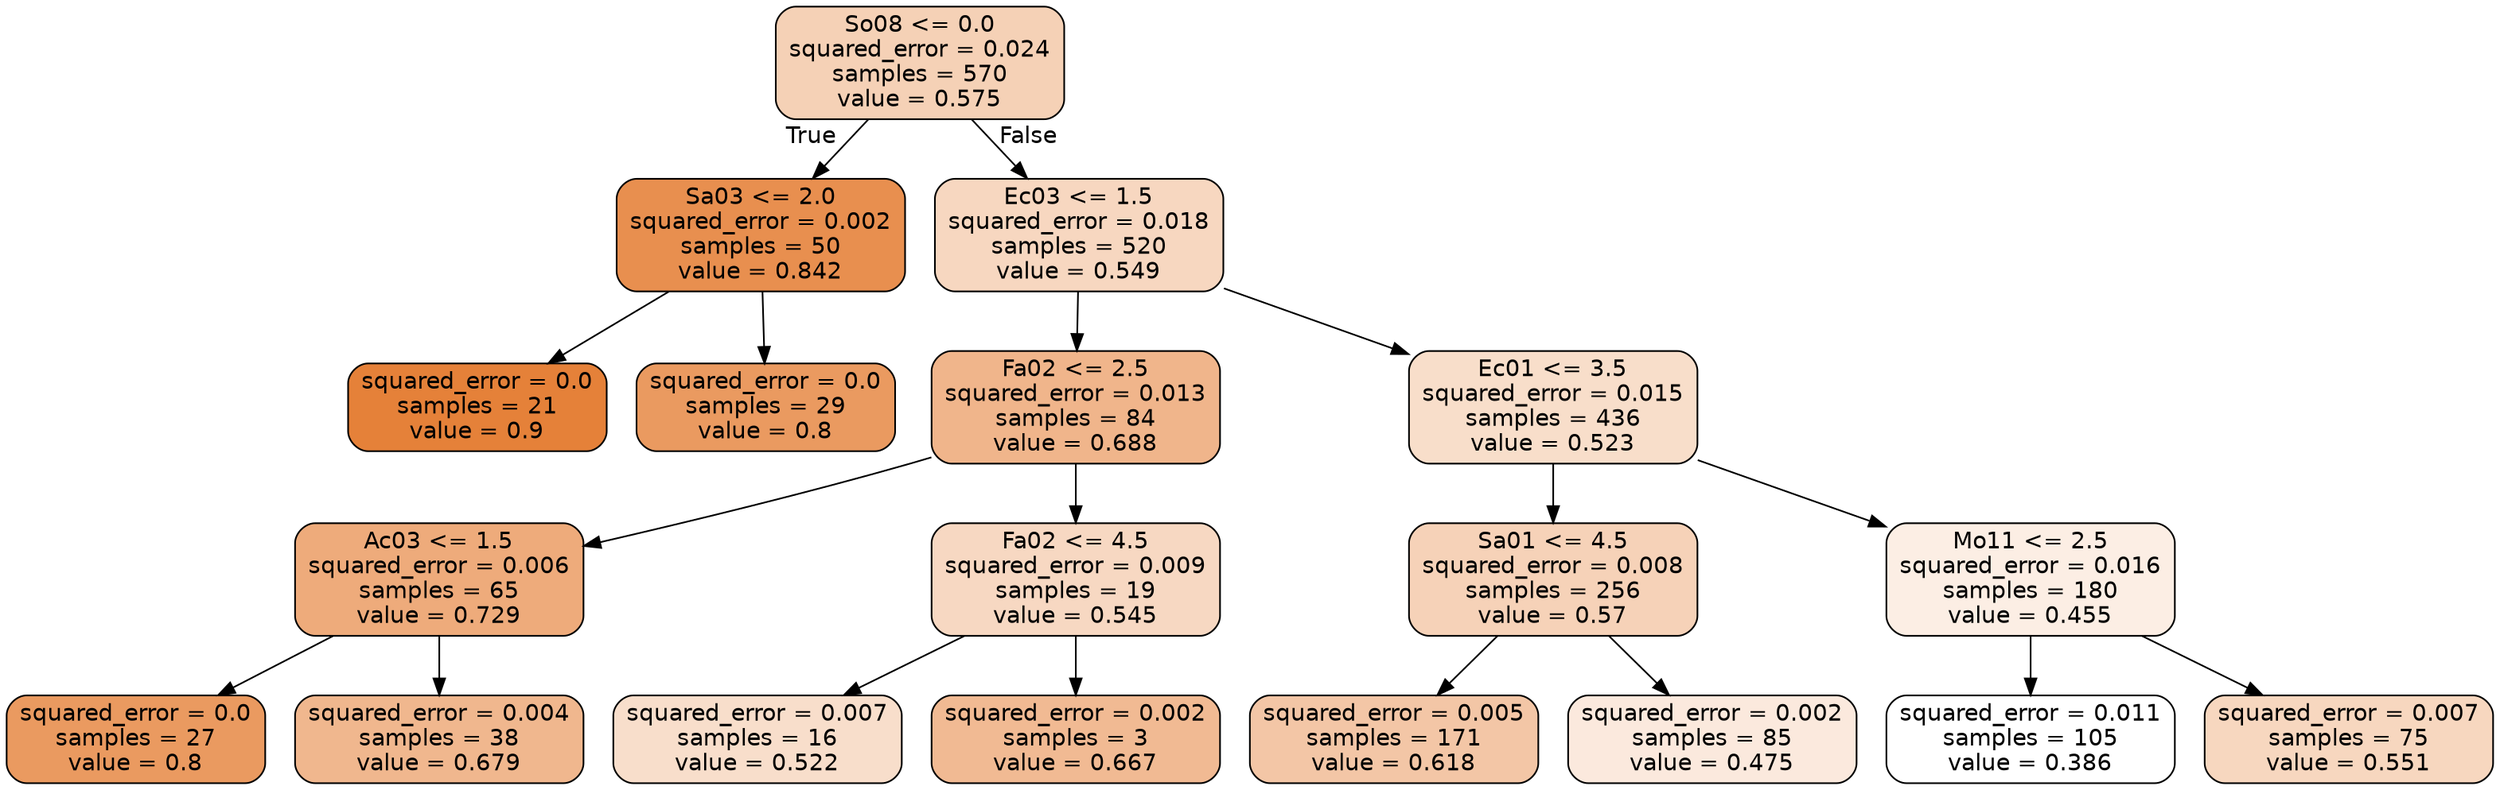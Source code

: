 digraph Tree {
node [shape=box, style="filled, rounded", color="black", fontname="helvetica"] ;
edge [fontname="helvetica"] ;
0 [label="So08 <= 0.0\nsquared_error = 0.024\nsamples = 570\nvalue = 0.575", fillcolor="#f5d1b6"] ;
1 [label="Sa03 <= 2.0\nsquared_error = 0.002\nsamples = 50\nvalue = 0.842", fillcolor="#e88f4f"] ;
0 -> 1 [labeldistance=2.5, labelangle=45, headlabel="True"] ;
2 [label="squared_error = 0.0\nsamples = 21\nvalue = 0.9", fillcolor="#e58139"] ;
1 -> 2 ;
3 [label="squared_error = 0.0\nsamples = 29\nvalue = 0.8", fillcolor="#ea9a60"] ;
1 -> 3 ;
4 [label="Ec03 <= 1.5\nsquared_error = 0.018\nsamples = 520\nvalue = 0.549", fillcolor="#f7d7c0"] ;
0 -> 4 [labeldistance=2.5, labelangle=-45, headlabel="False"] ;
5 [label="Fa02 <= 2.5\nsquared_error = 0.013\nsamples = 84\nvalue = 0.688", fillcolor="#f0b58b"] ;
4 -> 5 ;
6 [label="Ac03 <= 1.5\nsquared_error = 0.006\nsamples = 65\nvalue = 0.729", fillcolor="#eeab7b"] ;
5 -> 6 ;
7 [label="squared_error = 0.0\nsamples = 27\nvalue = 0.8", fillcolor="#ea9a60"] ;
6 -> 7 ;
8 [label="squared_error = 0.004\nsamples = 38\nvalue = 0.679", fillcolor="#f0b78e"] ;
6 -> 8 ;
9 [label="Fa02 <= 4.5\nsquared_error = 0.009\nsamples = 19\nvalue = 0.545", fillcolor="#f7d8c2"] ;
5 -> 9 ;
10 [label="squared_error = 0.007\nsamples = 16\nvalue = 0.522", fillcolor="#f8decb"] ;
9 -> 10 ;
11 [label="squared_error = 0.002\nsamples = 3\nvalue = 0.667", fillcolor="#f1ba93"] ;
9 -> 11 ;
12 [label="Ec01 <= 3.5\nsquared_error = 0.015\nsamples = 436\nvalue = 0.523", fillcolor="#f8deca"] ;
4 -> 12 ;
13 [label="Sa01 <= 4.5\nsquared_error = 0.008\nsamples = 256\nvalue = 0.57", fillcolor="#f6d2b8"] ;
12 -> 13 ;
14 [label="squared_error = 0.005\nsamples = 171\nvalue = 0.618", fillcolor="#f3c6a6"] ;
13 -> 14 ;
15 [label="squared_error = 0.002\nsamples = 85\nvalue = 0.475", fillcolor="#fbe9dd"] ;
13 -> 15 ;
16 [label="Mo11 <= 2.5\nsquared_error = 0.016\nsamples = 180\nvalue = 0.455", fillcolor="#fceee4"] ;
12 -> 16 ;
17 [label="squared_error = 0.011\nsamples = 105\nvalue = 0.386", fillcolor="#ffffff"] ;
16 -> 17 ;
18 [label="squared_error = 0.007\nsamples = 75\nvalue = 0.551", fillcolor="#f7d7bf"] ;
16 -> 18 ;
}